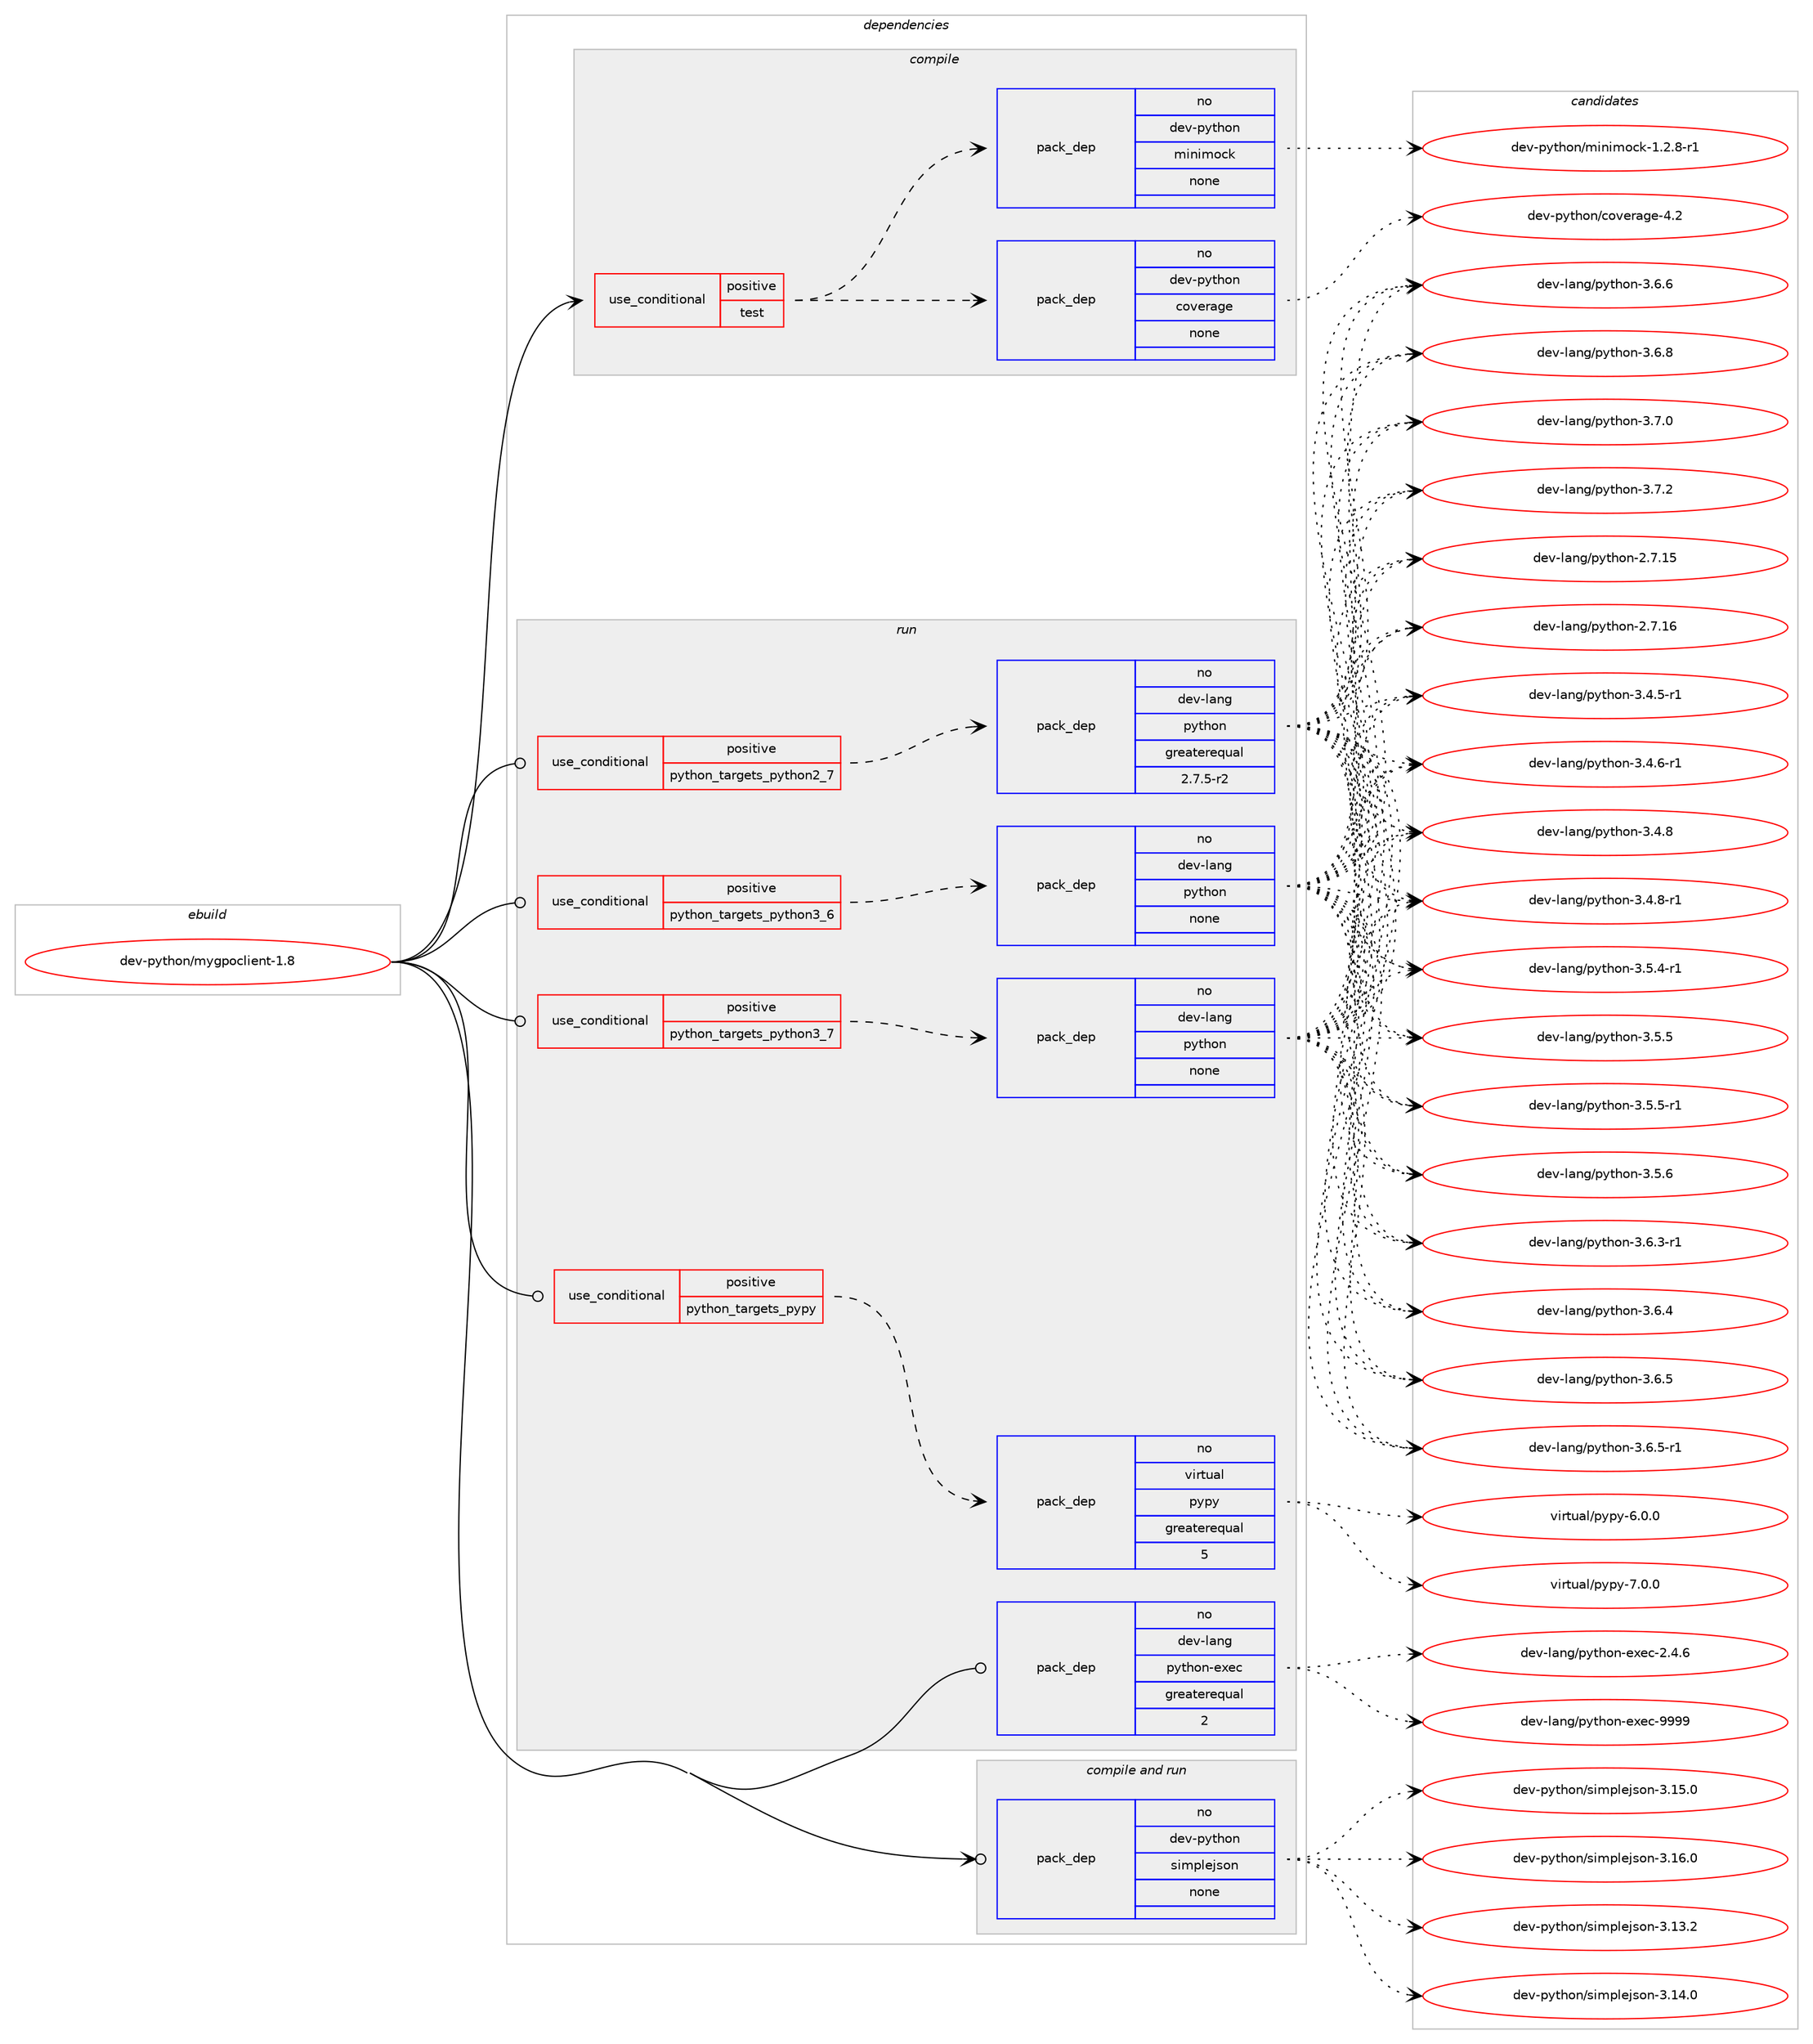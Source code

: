 digraph prolog {

# *************
# Graph options
# *************

newrank=true;
concentrate=true;
compound=true;
graph [rankdir=LR,fontname=Helvetica,fontsize=10,ranksep=1.5];#, ranksep=2.5, nodesep=0.2];
edge  [arrowhead=vee];
node  [fontname=Helvetica,fontsize=10];

# **********
# The ebuild
# **********

subgraph cluster_leftcol {
color=gray;
rank=same;
label=<<i>ebuild</i>>;
id [label="dev-python/mygpoclient-1.8", color=red, width=4, href="../dev-python/mygpoclient-1.8.svg"];
}

# ****************
# The dependencies
# ****************

subgraph cluster_midcol {
color=gray;
label=<<i>dependencies</i>>;
subgraph cluster_compile {
fillcolor="#eeeeee";
style=filled;
label=<<i>compile</i>>;
subgraph cond377784 {
dependency1419697 [label=<<TABLE BORDER="0" CELLBORDER="1" CELLSPACING="0" CELLPADDING="4"><TR><TD ROWSPAN="3" CELLPADDING="10">use_conditional</TD></TR><TR><TD>positive</TD></TR><TR><TD>test</TD></TR></TABLE>>, shape=none, color=red];
subgraph pack1018639 {
dependency1419698 [label=<<TABLE BORDER="0" CELLBORDER="1" CELLSPACING="0" CELLPADDING="4" WIDTH="220"><TR><TD ROWSPAN="6" CELLPADDING="30">pack_dep</TD></TR><TR><TD WIDTH="110">no</TD></TR><TR><TD>dev-python</TD></TR><TR><TD>coverage</TD></TR><TR><TD>none</TD></TR><TR><TD></TD></TR></TABLE>>, shape=none, color=blue];
}
dependency1419697:e -> dependency1419698:w [weight=20,style="dashed",arrowhead="vee"];
subgraph pack1018640 {
dependency1419699 [label=<<TABLE BORDER="0" CELLBORDER="1" CELLSPACING="0" CELLPADDING="4" WIDTH="220"><TR><TD ROWSPAN="6" CELLPADDING="30">pack_dep</TD></TR><TR><TD WIDTH="110">no</TD></TR><TR><TD>dev-python</TD></TR><TR><TD>minimock</TD></TR><TR><TD>none</TD></TR><TR><TD></TD></TR></TABLE>>, shape=none, color=blue];
}
dependency1419697:e -> dependency1419699:w [weight=20,style="dashed",arrowhead="vee"];
}
id:e -> dependency1419697:w [weight=20,style="solid",arrowhead="vee"];
}
subgraph cluster_compileandrun {
fillcolor="#eeeeee";
style=filled;
label=<<i>compile and run</i>>;
subgraph pack1018641 {
dependency1419700 [label=<<TABLE BORDER="0" CELLBORDER="1" CELLSPACING="0" CELLPADDING="4" WIDTH="220"><TR><TD ROWSPAN="6" CELLPADDING="30">pack_dep</TD></TR><TR><TD WIDTH="110">no</TD></TR><TR><TD>dev-python</TD></TR><TR><TD>simplejson</TD></TR><TR><TD>none</TD></TR><TR><TD></TD></TR></TABLE>>, shape=none, color=blue];
}
id:e -> dependency1419700:w [weight=20,style="solid",arrowhead="odotvee"];
}
subgraph cluster_run {
fillcolor="#eeeeee";
style=filled;
label=<<i>run</i>>;
subgraph cond377785 {
dependency1419701 [label=<<TABLE BORDER="0" CELLBORDER="1" CELLSPACING="0" CELLPADDING="4"><TR><TD ROWSPAN="3" CELLPADDING="10">use_conditional</TD></TR><TR><TD>positive</TD></TR><TR><TD>python_targets_pypy</TD></TR></TABLE>>, shape=none, color=red];
subgraph pack1018642 {
dependency1419702 [label=<<TABLE BORDER="0" CELLBORDER="1" CELLSPACING="0" CELLPADDING="4" WIDTH="220"><TR><TD ROWSPAN="6" CELLPADDING="30">pack_dep</TD></TR><TR><TD WIDTH="110">no</TD></TR><TR><TD>virtual</TD></TR><TR><TD>pypy</TD></TR><TR><TD>greaterequal</TD></TR><TR><TD>5</TD></TR></TABLE>>, shape=none, color=blue];
}
dependency1419701:e -> dependency1419702:w [weight=20,style="dashed",arrowhead="vee"];
}
id:e -> dependency1419701:w [weight=20,style="solid",arrowhead="odot"];
subgraph cond377786 {
dependency1419703 [label=<<TABLE BORDER="0" CELLBORDER="1" CELLSPACING="0" CELLPADDING="4"><TR><TD ROWSPAN="3" CELLPADDING="10">use_conditional</TD></TR><TR><TD>positive</TD></TR><TR><TD>python_targets_python2_7</TD></TR></TABLE>>, shape=none, color=red];
subgraph pack1018643 {
dependency1419704 [label=<<TABLE BORDER="0" CELLBORDER="1" CELLSPACING="0" CELLPADDING="4" WIDTH="220"><TR><TD ROWSPAN="6" CELLPADDING="30">pack_dep</TD></TR><TR><TD WIDTH="110">no</TD></TR><TR><TD>dev-lang</TD></TR><TR><TD>python</TD></TR><TR><TD>greaterequal</TD></TR><TR><TD>2.7.5-r2</TD></TR></TABLE>>, shape=none, color=blue];
}
dependency1419703:e -> dependency1419704:w [weight=20,style="dashed",arrowhead="vee"];
}
id:e -> dependency1419703:w [weight=20,style="solid",arrowhead="odot"];
subgraph cond377787 {
dependency1419705 [label=<<TABLE BORDER="0" CELLBORDER="1" CELLSPACING="0" CELLPADDING="4"><TR><TD ROWSPAN="3" CELLPADDING="10">use_conditional</TD></TR><TR><TD>positive</TD></TR><TR><TD>python_targets_python3_6</TD></TR></TABLE>>, shape=none, color=red];
subgraph pack1018644 {
dependency1419706 [label=<<TABLE BORDER="0" CELLBORDER="1" CELLSPACING="0" CELLPADDING="4" WIDTH="220"><TR><TD ROWSPAN="6" CELLPADDING="30">pack_dep</TD></TR><TR><TD WIDTH="110">no</TD></TR><TR><TD>dev-lang</TD></TR><TR><TD>python</TD></TR><TR><TD>none</TD></TR><TR><TD></TD></TR></TABLE>>, shape=none, color=blue];
}
dependency1419705:e -> dependency1419706:w [weight=20,style="dashed",arrowhead="vee"];
}
id:e -> dependency1419705:w [weight=20,style="solid",arrowhead="odot"];
subgraph cond377788 {
dependency1419707 [label=<<TABLE BORDER="0" CELLBORDER="1" CELLSPACING="0" CELLPADDING="4"><TR><TD ROWSPAN="3" CELLPADDING="10">use_conditional</TD></TR><TR><TD>positive</TD></TR><TR><TD>python_targets_python3_7</TD></TR></TABLE>>, shape=none, color=red];
subgraph pack1018645 {
dependency1419708 [label=<<TABLE BORDER="0" CELLBORDER="1" CELLSPACING="0" CELLPADDING="4" WIDTH="220"><TR><TD ROWSPAN="6" CELLPADDING="30">pack_dep</TD></TR><TR><TD WIDTH="110">no</TD></TR><TR><TD>dev-lang</TD></TR><TR><TD>python</TD></TR><TR><TD>none</TD></TR><TR><TD></TD></TR></TABLE>>, shape=none, color=blue];
}
dependency1419707:e -> dependency1419708:w [weight=20,style="dashed",arrowhead="vee"];
}
id:e -> dependency1419707:w [weight=20,style="solid",arrowhead="odot"];
subgraph pack1018646 {
dependency1419709 [label=<<TABLE BORDER="0" CELLBORDER="1" CELLSPACING="0" CELLPADDING="4" WIDTH="220"><TR><TD ROWSPAN="6" CELLPADDING="30">pack_dep</TD></TR><TR><TD WIDTH="110">no</TD></TR><TR><TD>dev-lang</TD></TR><TR><TD>python-exec</TD></TR><TR><TD>greaterequal</TD></TR><TR><TD>2</TD></TR></TABLE>>, shape=none, color=blue];
}
id:e -> dependency1419709:w [weight=20,style="solid",arrowhead="odot"];
}
}

# **************
# The candidates
# **************

subgraph cluster_choices {
rank=same;
color=gray;
label=<<i>candidates</i>>;

subgraph choice1018639 {
color=black;
nodesep=1;
choice1001011184511212111610411111047991111181011149710310145524650 [label="dev-python/coverage-4.2", color=red, width=4,href="../dev-python/coverage-4.2.svg"];
dependency1419698:e -> choice1001011184511212111610411111047991111181011149710310145524650:w [style=dotted,weight="100"];
}
subgraph choice1018640 {
color=black;
nodesep=1;
choice1001011184511212111610411111047109105110105109111991074549465046564511449 [label="dev-python/minimock-1.2.8-r1", color=red, width=4,href="../dev-python/minimock-1.2.8-r1.svg"];
dependency1419699:e -> choice1001011184511212111610411111047109105110105109111991074549465046564511449:w [style=dotted,weight="100"];
}
subgraph choice1018641 {
color=black;
nodesep=1;
choice100101118451121211161041111104711510510911210810110611511111045514649514650 [label="dev-python/simplejson-3.13.2", color=red, width=4,href="../dev-python/simplejson-3.13.2.svg"];
choice100101118451121211161041111104711510510911210810110611511111045514649524648 [label="dev-python/simplejson-3.14.0", color=red, width=4,href="../dev-python/simplejson-3.14.0.svg"];
choice100101118451121211161041111104711510510911210810110611511111045514649534648 [label="dev-python/simplejson-3.15.0", color=red, width=4,href="../dev-python/simplejson-3.15.0.svg"];
choice100101118451121211161041111104711510510911210810110611511111045514649544648 [label="dev-python/simplejson-3.16.0", color=red, width=4,href="../dev-python/simplejson-3.16.0.svg"];
dependency1419700:e -> choice100101118451121211161041111104711510510911210810110611511111045514649514650:w [style=dotted,weight="100"];
dependency1419700:e -> choice100101118451121211161041111104711510510911210810110611511111045514649524648:w [style=dotted,weight="100"];
dependency1419700:e -> choice100101118451121211161041111104711510510911210810110611511111045514649534648:w [style=dotted,weight="100"];
dependency1419700:e -> choice100101118451121211161041111104711510510911210810110611511111045514649544648:w [style=dotted,weight="100"];
}
subgraph choice1018642 {
color=black;
nodesep=1;
choice1181051141161179710847112121112121455446484648 [label="virtual/pypy-6.0.0", color=red, width=4,href="../virtual/pypy-6.0.0.svg"];
choice1181051141161179710847112121112121455546484648 [label="virtual/pypy-7.0.0", color=red, width=4,href="../virtual/pypy-7.0.0.svg"];
dependency1419702:e -> choice1181051141161179710847112121112121455446484648:w [style=dotted,weight="100"];
dependency1419702:e -> choice1181051141161179710847112121112121455546484648:w [style=dotted,weight="100"];
}
subgraph choice1018643 {
color=black;
nodesep=1;
choice10010111845108971101034711212111610411111045504655464953 [label="dev-lang/python-2.7.15", color=red, width=4,href="../dev-lang/python-2.7.15.svg"];
choice10010111845108971101034711212111610411111045504655464954 [label="dev-lang/python-2.7.16", color=red, width=4,href="../dev-lang/python-2.7.16.svg"];
choice1001011184510897110103471121211161041111104551465246534511449 [label="dev-lang/python-3.4.5-r1", color=red, width=4,href="../dev-lang/python-3.4.5-r1.svg"];
choice1001011184510897110103471121211161041111104551465246544511449 [label="dev-lang/python-3.4.6-r1", color=red, width=4,href="../dev-lang/python-3.4.6-r1.svg"];
choice100101118451089711010347112121116104111110455146524656 [label="dev-lang/python-3.4.8", color=red, width=4,href="../dev-lang/python-3.4.8.svg"];
choice1001011184510897110103471121211161041111104551465246564511449 [label="dev-lang/python-3.4.8-r1", color=red, width=4,href="../dev-lang/python-3.4.8-r1.svg"];
choice1001011184510897110103471121211161041111104551465346524511449 [label="dev-lang/python-3.5.4-r1", color=red, width=4,href="../dev-lang/python-3.5.4-r1.svg"];
choice100101118451089711010347112121116104111110455146534653 [label="dev-lang/python-3.5.5", color=red, width=4,href="../dev-lang/python-3.5.5.svg"];
choice1001011184510897110103471121211161041111104551465346534511449 [label="dev-lang/python-3.5.5-r1", color=red, width=4,href="../dev-lang/python-3.5.5-r1.svg"];
choice100101118451089711010347112121116104111110455146534654 [label="dev-lang/python-3.5.6", color=red, width=4,href="../dev-lang/python-3.5.6.svg"];
choice1001011184510897110103471121211161041111104551465446514511449 [label="dev-lang/python-3.6.3-r1", color=red, width=4,href="../dev-lang/python-3.6.3-r1.svg"];
choice100101118451089711010347112121116104111110455146544652 [label="dev-lang/python-3.6.4", color=red, width=4,href="../dev-lang/python-3.6.4.svg"];
choice100101118451089711010347112121116104111110455146544653 [label="dev-lang/python-3.6.5", color=red, width=4,href="../dev-lang/python-3.6.5.svg"];
choice1001011184510897110103471121211161041111104551465446534511449 [label="dev-lang/python-3.6.5-r1", color=red, width=4,href="../dev-lang/python-3.6.5-r1.svg"];
choice100101118451089711010347112121116104111110455146544654 [label="dev-lang/python-3.6.6", color=red, width=4,href="../dev-lang/python-3.6.6.svg"];
choice100101118451089711010347112121116104111110455146544656 [label="dev-lang/python-3.6.8", color=red, width=4,href="../dev-lang/python-3.6.8.svg"];
choice100101118451089711010347112121116104111110455146554648 [label="dev-lang/python-3.7.0", color=red, width=4,href="../dev-lang/python-3.7.0.svg"];
choice100101118451089711010347112121116104111110455146554650 [label="dev-lang/python-3.7.2", color=red, width=4,href="../dev-lang/python-3.7.2.svg"];
dependency1419704:e -> choice10010111845108971101034711212111610411111045504655464953:w [style=dotted,weight="100"];
dependency1419704:e -> choice10010111845108971101034711212111610411111045504655464954:w [style=dotted,weight="100"];
dependency1419704:e -> choice1001011184510897110103471121211161041111104551465246534511449:w [style=dotted,weight="100"];
dependency1419704:e -> choice1001011184510897110103471121211161041111104551465246544511449:w [style=dotted,weight="100"];
dependency1419704:e -> choice100101118451089711010347112121116104111110455146524656:w [style=dotted,weight="100"];
dependency1419704:e -> choice1001011184510897110103471121211161041111104551465246564511449:w [style=dotted,weight="100"];
dependency1419704:e -> choice1001011184510897110103471121211161041111104551465346524511449:w [style=dotted,weight="100"];
dependency1419704:e -> choice100101118451089711010347112121116104111110455146534653:w [style=dotted,weight="100"];
dependency1419704:e -> choice1001011184510897110103471121211161041111104551465346534511449:w [style=dotted,weight="100"];
dependency1419704:e -> choice100101118451089711010347112121116104111110455146534654:w [style=dotted,weight="100"];
dependency1419704:e -> choice1001011184510897110103471121211161041111104551465446514511449:w [style=dotted,weight="100"];
dependency1419704:e -> choice100101118451089711010347112121116104111110455146544652:w [style=dotted,weight="100"];
dependency1419704:e -> choice100101118451089711010347112121116104111110455146544653:w [style=dotted,weight="100"];
dependency1419704:e -> choice1001011184510897110103471121211161041111104551465446534511449:w [style=dotted,weight="100"];
dependency1419704:e -> choice100101118451089711010347112121116104111110455146544654:w [style=dotted,weight="100"];
dependency1419704:e -> choice100101118451089711010347112121116104111110455146544656:w [style=dotted,weight="100"];
dependency1419704:e -> choice100101118451089711010347112121116104111110455146554648:w [style=dotted,weight="100"];
dependency1419704:e -> choice100101118451089711010347112121116104111110455146554650:w [style=dotted,weight="100"];
}
subgraph choice1018644 {
color=black;
nodesep=1;
choice10010111845108971101034711212111610411111045504655464953 [label="dev-lang/python-2.7.15", color=red, width=4,href="../dev-lang/python-2.7.15.svg"];
choice10010111845108971101034711212111610411111045504655464954 [label="dev-lang/python-2.7.16", color=red, width=4,href="../dev-lang/python-2.7.16.svg"];
choice1001011184510897110103471121211161041111104551465246534511449 [label="dev-lang/python-3.4.5-r1", color=red, width=4,href="../dev-lang/python-3.4.5-r1.svg"];
choice1001011184510897110103471121211161041111104551465246544511449 [label="dev-lang/python-3.4.6-r1", color=red, width=4,href="../dev-lang/python-3.4.6-r1.svg"];
choice100101118451089711010347112121116104111110455146524656 [label="dev-lang/python-3.4.8", color=red, width=4,href="../dev-lang/python-3.4.8.svg"];
choice1001011184510897110103471121211161041111104551465246564511449 [label="dev-lang/python-3.4.8-r1", color=red, width=4,href="../dev-lang/python-3.4.8-r1.svg"];
choice1001011184510897110103471121211161041111104551465346524511449 [label="dev-lang/python-3.5.4-r1", color=red, width=4,href="../dev-lang/python-3.5.4-r1.svg"];
choice100101118451089711010347112121116104111110455146534653 [label="dev-lang/python-3.5.5", color=red, width=4,href="../dev-lang/python-3.5.5.svg"];
choice1001011184510897110103471121211161041111104551465346534511449 [label="dev-lang/python-3.5.5-r1", color=red, width=4,href="../dev-lang/python-3.5.5-r1.svg"];
choice100101118451089711010347112121116104111110455146534654 [label="dev-lang/python-3.5.6", color=red, width=4,href="../dev-lang/python-3.5.6.svg"];
choice1001011184510897110103471121211161041111104551465446514511449 [label="dev-lang/python-3.6.3-r1", color=red, width=4,href="../dev-lang/python-3.6.3-r1.svg"];
choice100101118451089711010347112121116104111110455146544652 [label="dev-lang/python-3.6.4", color=red, width=4,href="../dev-lang/python-3.6.4.svg"];
choice100101118451089711010347112121116104111110455146544653 [label="dev-lang/python-3.6.5", color=red, width=4,href="../dev-lang/python-3.6.5.svg"];
choice1001011184510897110103471121211161041111104551465446534511449 [label="dev-lang/python-3.6.5-r1", color=red, width=4,href="../dev-lang/python-3.6.5-r1.svg"];
choice100101118451089711010347112121116104111110455146544654 [label="dev-lang/python-3.6.6", color=red, width=4,href="../dev-lang/python-3.6.6.svg"];
choice100101118451089711010347112121116104111110455146544656 [label="dev-lang/python-3.6.8", color=red, width=4,href="../dev-lang/python-3.6.8.svg"];
choice100101118451089711010347112121116104111110455146554648 [label="dev-lang/python-3.7.0", color=red, width=4,href="../dev-lang/python-3.7.0.svg"];
choice100101118451089711010347112121116104111110455146554650 [label="dev-lang/python-3.7.2", color=red, width=4,href="../dev-lang/python-3.7.2.svg"];
dependency1419706:e -> choice10010111845108971101034711212111610411111045504655464953:w [style=dotted,weight="100"];
dependency1419706:e -> choice10010111845108971101034711212111610411111045504655464954:w [style=dotted,weight="100"];
dependency1419706:e -> choice1001011184510897110103471121211161041111104551465246534511449:w [style=dotted,weight="100"];
dependency1419706:e -> choice1001011184510897110103471121211161041111104551465246544511449:w [style=dotted,weight="100"];
dependency1419706:e -> choice100101118451089711010347112121116104111110455146524656:w [style=dotted,weight="100"];
dependency1419706:e -> choice1001011184510897110103471121211161041111104551465246564511449:w [style=dotted,weight="100"];
dependency1419706:e -> choice1001011184510897110103471121211161041111104551465346524511449:w [style=dotted,weight="100"];
dependency1419706:e -> choice100101118451089711010347112121116104111110455146534653:w [style=dotted,weight="100"];
dependency1419706:e -> choice1001011184510897110103471121211161041111104551465346534511449:w [style=dotted,weight="100"];
dependency1419706:e -> choice100101118451089711010347112121116104111110455146534654:w [style=dotted,weight="100"];
dependency1419706:e -> choice1001011184510897110103471121211161041111104551465446514511449:w [style=dotted,weight="100"];
dependency1419706:e -> choice100101118451089711010347112121116104111110455146544652:w [style=dotted,weight="100"];
dependency1419706:e -> choice100101118451089711010347112121116104111110455146544653:w [style=dotted,weight="100"];
dependency1419706:e -> choice1001011184510897110103471121211161041111104551465446534511449:w [style=dotted,weight="100"];
dependency1419706:e -> choice100101118451089711010347112121116104111110455146544654:w [style=dotted,weight="100"];
dependency1419706:e -> choice100101118451089711010347112121116104111110455146544656:w [style=dotted,weight="100"];
dependency1419706:e -> choice100101118451089711010347112121116104111110455146554648:w [style=dotted,weight="100"];
dependency1419706:e -> choice100101118451089711010347112121116104111110455146554650:w [style=dotted,weight="100"];
}
subgraph choice1018645 {
color=black;
nodesep=1;
choice10010111845108971101034711212111610411111045504655464953 [label="dev-lang/python-2.7.15", color=red, width=4,href="../dev-lang/python-2.7.15.svg"];
choice10010111845108971101034711212111610411111045504655464954 [label="dev-lang/python-2.7.16", color=red, width=4,href="../dev-lang/python-2.7.16.svg"];
choice1001011184510897110103471121211161041111104551465246534511449 [label="dev-lang/python-3.4.5-r1", color=red, width=4,href="../dev-lang/python-3.4.5-r1.svg"];
choice1001011184510897110103471121211161041111104551465246544511449 [label="dev-lang/python-3.4.6-r1", color=red, width=4,href="../dev-lang/python-3.4.6-r1.svg"];
choice100101118451089711010347112121116104111110455146524656 [label="dev-lang/python-3.4.8", color=red, width=4,href="../dev-lang/python-3.4.8.svg"];
choice1001011184510897110103471121211161041111104551465246564511449 [label="dev-lang/python-3.4.8-r1", color=red, width=4,href="../dev-lang/python-3.4.8-r1.svg"];
choice1001011184510897110103471121211161041111104551465346524511449 [label="dev-lang/python-3.5.4-r1", color=red, width=4,href="../dev-lang/python-3.5.4-r1.svg"];
choice100101118451089711010347112121116104111110455146534653 [label="dev-lang/python-3.5.5", color=red, width=4,href="../dev-lang/python-3.5.5.svg"];
choice1001011184510897110103471121211161041111104551465346534511449 [label="dev-lang/python-3.5.5-r1", color=red, width=4,href="../dev-lang/python-3.5.5-r1.svg"];
choice100101118451089711010347112121116104111110455146534654 [label="dev-lang/python-3.5.6", color=red, width=4,href="../dev-lang/python-3.5.6.svg"];
choice1001011184510897110103471121211161041111104551465446514511449 [label="dev-lang/python-3.6.3-r1", color=red, width=4,href="../dev-lang/python-3.6.3-r1.svg"];
choice100101118451089711010347112121116104111110455146544652 [label="dev-lang/python-3.6.4", color=red, width=4,href="../dev-lang/python-3.6.4.svg"];
choice100101118451089711010347112121116104111110455146544653 [label="dev-lang/python-3.6.5", color=red, width=4,href="../dev-lang/python-3.6.5.svg"];
choice1001011184510897110103471121211161041111104551465446534511449 [label="dev-lang/python-3.6.5-r1", color=red, width=4,href="../dev-lang/python-3.6.5-r1.svg"];
choice100101118451089711010347112121116104111110455146544654 [label="dev-lang/python-3.6.6", color=red, width=4,href="../dev-lang/python-3.6.6.svg"];
choice100101118451089711010347112121116104111110455146544656 [label="dev-lang/python-3.6.8", color=red, width=4,href="../dev-lang/python-3.6.8.svg"];
choice100101118451089711010347112121116104111110455146554648 [label="dev-lang/python-3.7.0", color=red, width=4,href="../dev-lang/python-3.7.0.svg"];
choice100101118451089711010347112121116104111110455146554650 [label="dev-lang/python-3.7.2", color=red, width=4,href="../dev-lang/python-3.7.2.svg"];
dependency1419708:e -> choice10010111845108971101034711212111610411111045504655464953:w [style=dotted,weight="100"];
dependency1419708:e -> choice10010111845108971101034711212111610411111045504655464954:w [style=dotted,weight="100"];
dependency1419708:e -> choice1001011184510897110103471121211161041111104551465246534511449:w [style=dotted,weight="100"];
dependency1419708:e -> choice1001011184510897110103471121211161041111104551465246544511449:w [style=dotted,weight="100"];
dependency1419708:e -> choice100101118451089711010347112121116104111110455146524656:w [style=dotted,weight="100"];
dependency1419708:e -> choice1001011184510897110103471121211161041111104551465246564511449:w [style=dotted,weight="100"];
dependency1419708:e -> choice1001011184510897110103471121211161041111104551465346524511449:w [style=dotted,weight="100"];
dependency1419708:e -> choice100101118451089711010347112121116104111110455146534653:w [style=dotted,weight="100"];
dependency1419708:e -> choice1001011184510897110103471121211161041111104551465346534511449:w [style=dotted,weight="100"];
dependency1419708:e -> choice100101118451089711010347112121116104111110455146534654:w [style=dotted,weight="100"];
dependency1419708:e -> choice1001011184510897110103471121211161041111104551465446514511449:w [style=dotted,weight="100"];
dependency1419708:e -> choice100101118451089711010347112121116104111110455146544652:w [style=dotted,weight="100"];
dependency1419708:e -> choice100101118451089711010347112121116104111110455146544653:w [style=dotted,weight="100"];
dependency1419708:e -> choice1001011184510897110103471121211161041111104551465446534511449:w [style=dotted,weight="100"];
dependency1419708:e -> choice100101118451089711010347112121116104111110455146544654:w [style=dotted,weight="100"];
dependency1419708:e -> choice100101118451089711010347112121116104111110455146544656:w [style=dotted,weight="100"];
dependency1419708:e -> choice100101118451089711010347112121116104111110455146554648:w [style=dotted,weight="100"];
dependency1419708:e -> choice100101118451089711010347112121116104111110455146554650:w [style=dotted,weight="100"];
}
subgraph choice1018646 {
color=black;
nodesep=1;
choice1001011184510897110103471121211161041111104510112010199455046524654 [label="dev-lang/python-exec-2.4.6", color=red, width=4,href="../dev-lang/python-exec-2.4.6.svg"];
choice10010111845108971101034711212111610411111045101120101994557575757 [label="dev-lang/python-exec-9999", color=red, width=4,href="../dev-lang/python-exec-9999.svg"];
dependency1419709:e -> choice1001011184510897110103471121211161041111104510112010199455046524654:w [style=dotted,weight="100"];
dependency1419709:e -> choice10010111845108971101034711212111610411111045101120101994557575757:w [style=dotted,weight="100"];
}
}

}
